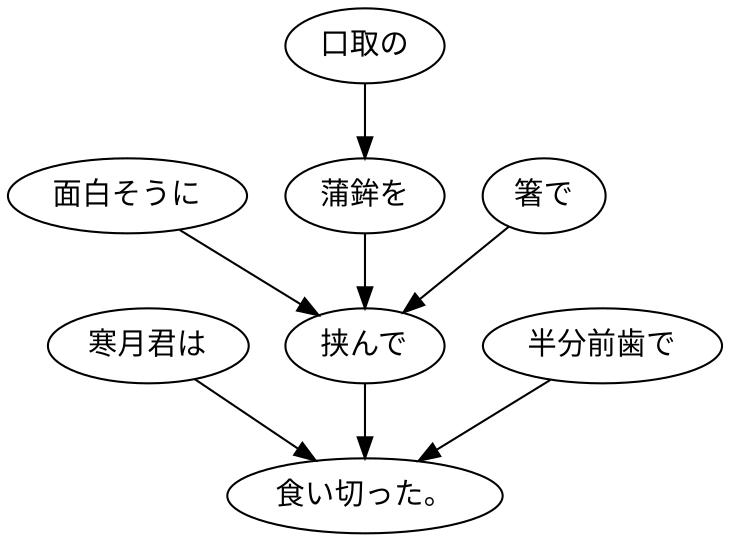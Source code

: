 digraph graph421 {
	node0 [label="寒月君は"];
	node1 [label="面白そうに"];
	node2 [label="口取の"];
	node3 [label="蒲鉾を"];
	node4 [label="箸で"];
	node5 [label="挟んで"];
	node6 [label="半分前歯で"];
	node7 [label="食い切った。"];
	node0 -> node7;
	node1 -> node5;
	node2 -> node3;
	node3 -> node5;
	node4 -> node5;
	node5 -> node7;
	node6 -> node7;
}
